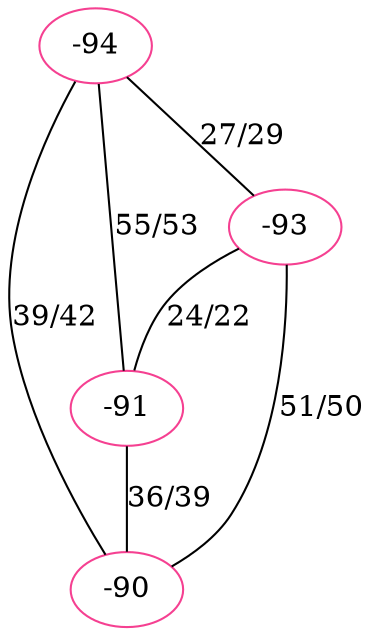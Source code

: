 digraph D {
-91[color="#F54091"];
-90[color="#F54091"];
-93[color="#F54091"];
-94[color="#F54091"];
-94->-91 [dir=none, label="55/53 ",edgeURL="http://localhost:8888/moodle38/13/moss.stanford.edu/results/9/6455920001930/match0.html"];
-93->-90 [dir=none, label="51/50 ",edgeURL="http://localhost:8888/moodle38/13/moss.stanford.edu/results/9/6455920001930/match1.html"];
-94->-90 [dir=none, label="39/42 ",edgeURL="http://localhost:8888/moodle38/13/moss.stanford.edu/results/9/6455920001930/match2.html"];
-91->-90 [dir=none, label="36/39 ",edgeURL="http://localhost:8888/moodle38/13/moss.stanford.edu/results/9/6455920001930/match3.html"];
-94->-93 [dir=none, label="27/29 ",edgeURL="http://localhost:8888/moodle38/13/moss.stanford.edu/results/9/6455920001930/match4.html"];
-93->-91 [dir=none, label="24/22 ",edgeURL="http://localhost:8888/moodle38/13/moss.stanford.edu/results/9/6455920001930/match5.html"];
}
